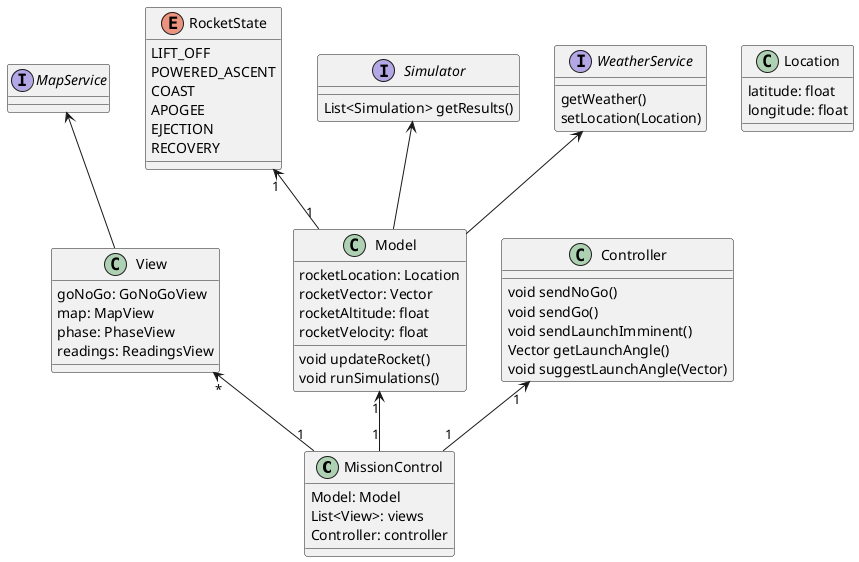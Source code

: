 @startuml
class MissionControl {
    Model: Model
    List<View>: views
    Controller: controller
}

class View {
  goNoGo: GoNoGoView
  map: MapView
  phase: PhaseView
  readings: ReadingsView
}

class Model {
  rocketLocation: Location
  rocketVector: Vector
  rocketAltitude: float
  rocketVelocity: float

  void updateRocket()
  void runSimulations()
}

class Controller {
  void sendNoGo()
  void sendGo()
  void sendLaunchImminent()
  Vector getLaunchAngle()
  void suggestLaunchAngle(Vector)
}

View "*" <-- "1" MissionControl
Model "1" <-- "1" MissionControl
Controller "1" <-- "1" MissionControl

enum RocketState {
  LIFT_OFF
  POWERED_ASCENT
  COAST
  APOGEE
  EJECTION
  RECOVERY
}

class Location {
    latitude: float
    longitude: float
}

RocketState "1" <-- "1" Model

interface Simulator {
    List<Simulation> getResults()
}
interface WeatherService {
    getWeather()
    setLocation(Location)
}
interface MapService

Simulator <-- Model
WeatherService <-- Model
MapService <-- View
@enduml

